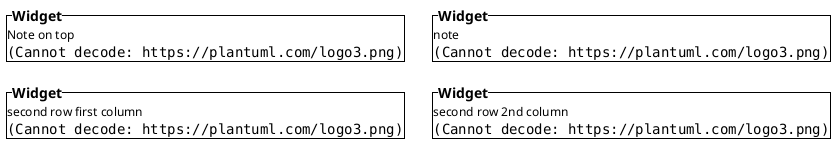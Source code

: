 @startsalt
{
{^==Widget
 Note on top
 <img:https://plantuml.com/logo3.png>
}|
    {^==Widget
note
 <img:https://plantuml.com/logo3.png>
}


{^==Widget
 second row first column
 <img:https://plantuml.com/logo3.png>
}|
  {^==Widget
 second row 2nd column
 <img:https://plantuml.com/logo3.png>
}
}

@endsalt
